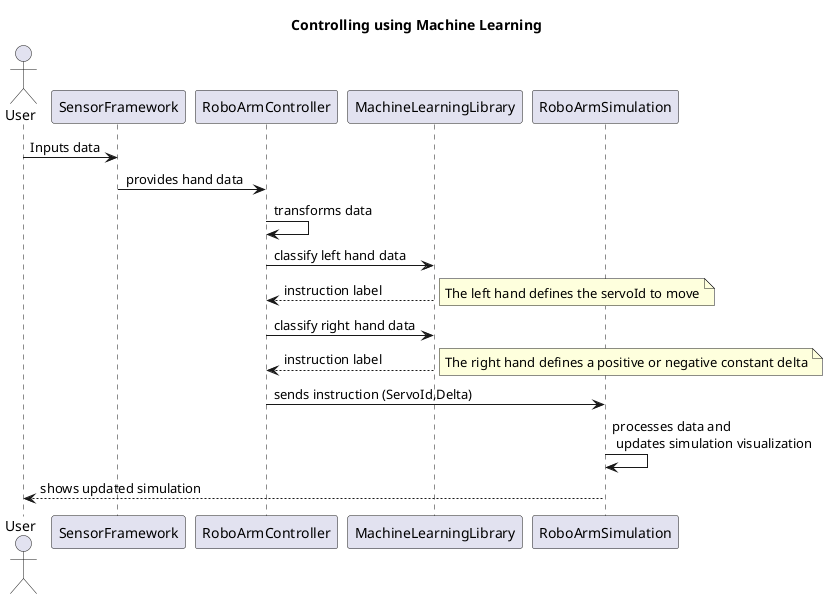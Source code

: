 @startuml
title Controlling using Machine Learning
actor User
User -> SensorFramework: Inputs data
SensorFramework -> RoboArmController: provides hand data
RoboArmController -> RoboArmController: transforms data
RoboArmController-> MachineLearningLibrary: classify left hand data
MachineLearningLibrary --> RoboArmController: instruction label
note right: The left hand defines the servoId to move
RoboArmController-> MachineLearningLibrary: classify right hand data
MachineLearningLibrary --> RoboArmController: instruction label
note right: The right hand defines a positive or negative constant delta
RoboArmController -> RoboArmSimulation: sends instruction (ServoId,Delta)
RoboArmSimulation -> RoboArmSimulation: processes data and\n updates simulation visualization
RoboArmSimulation --> User: shows updated simulation
@enduml
